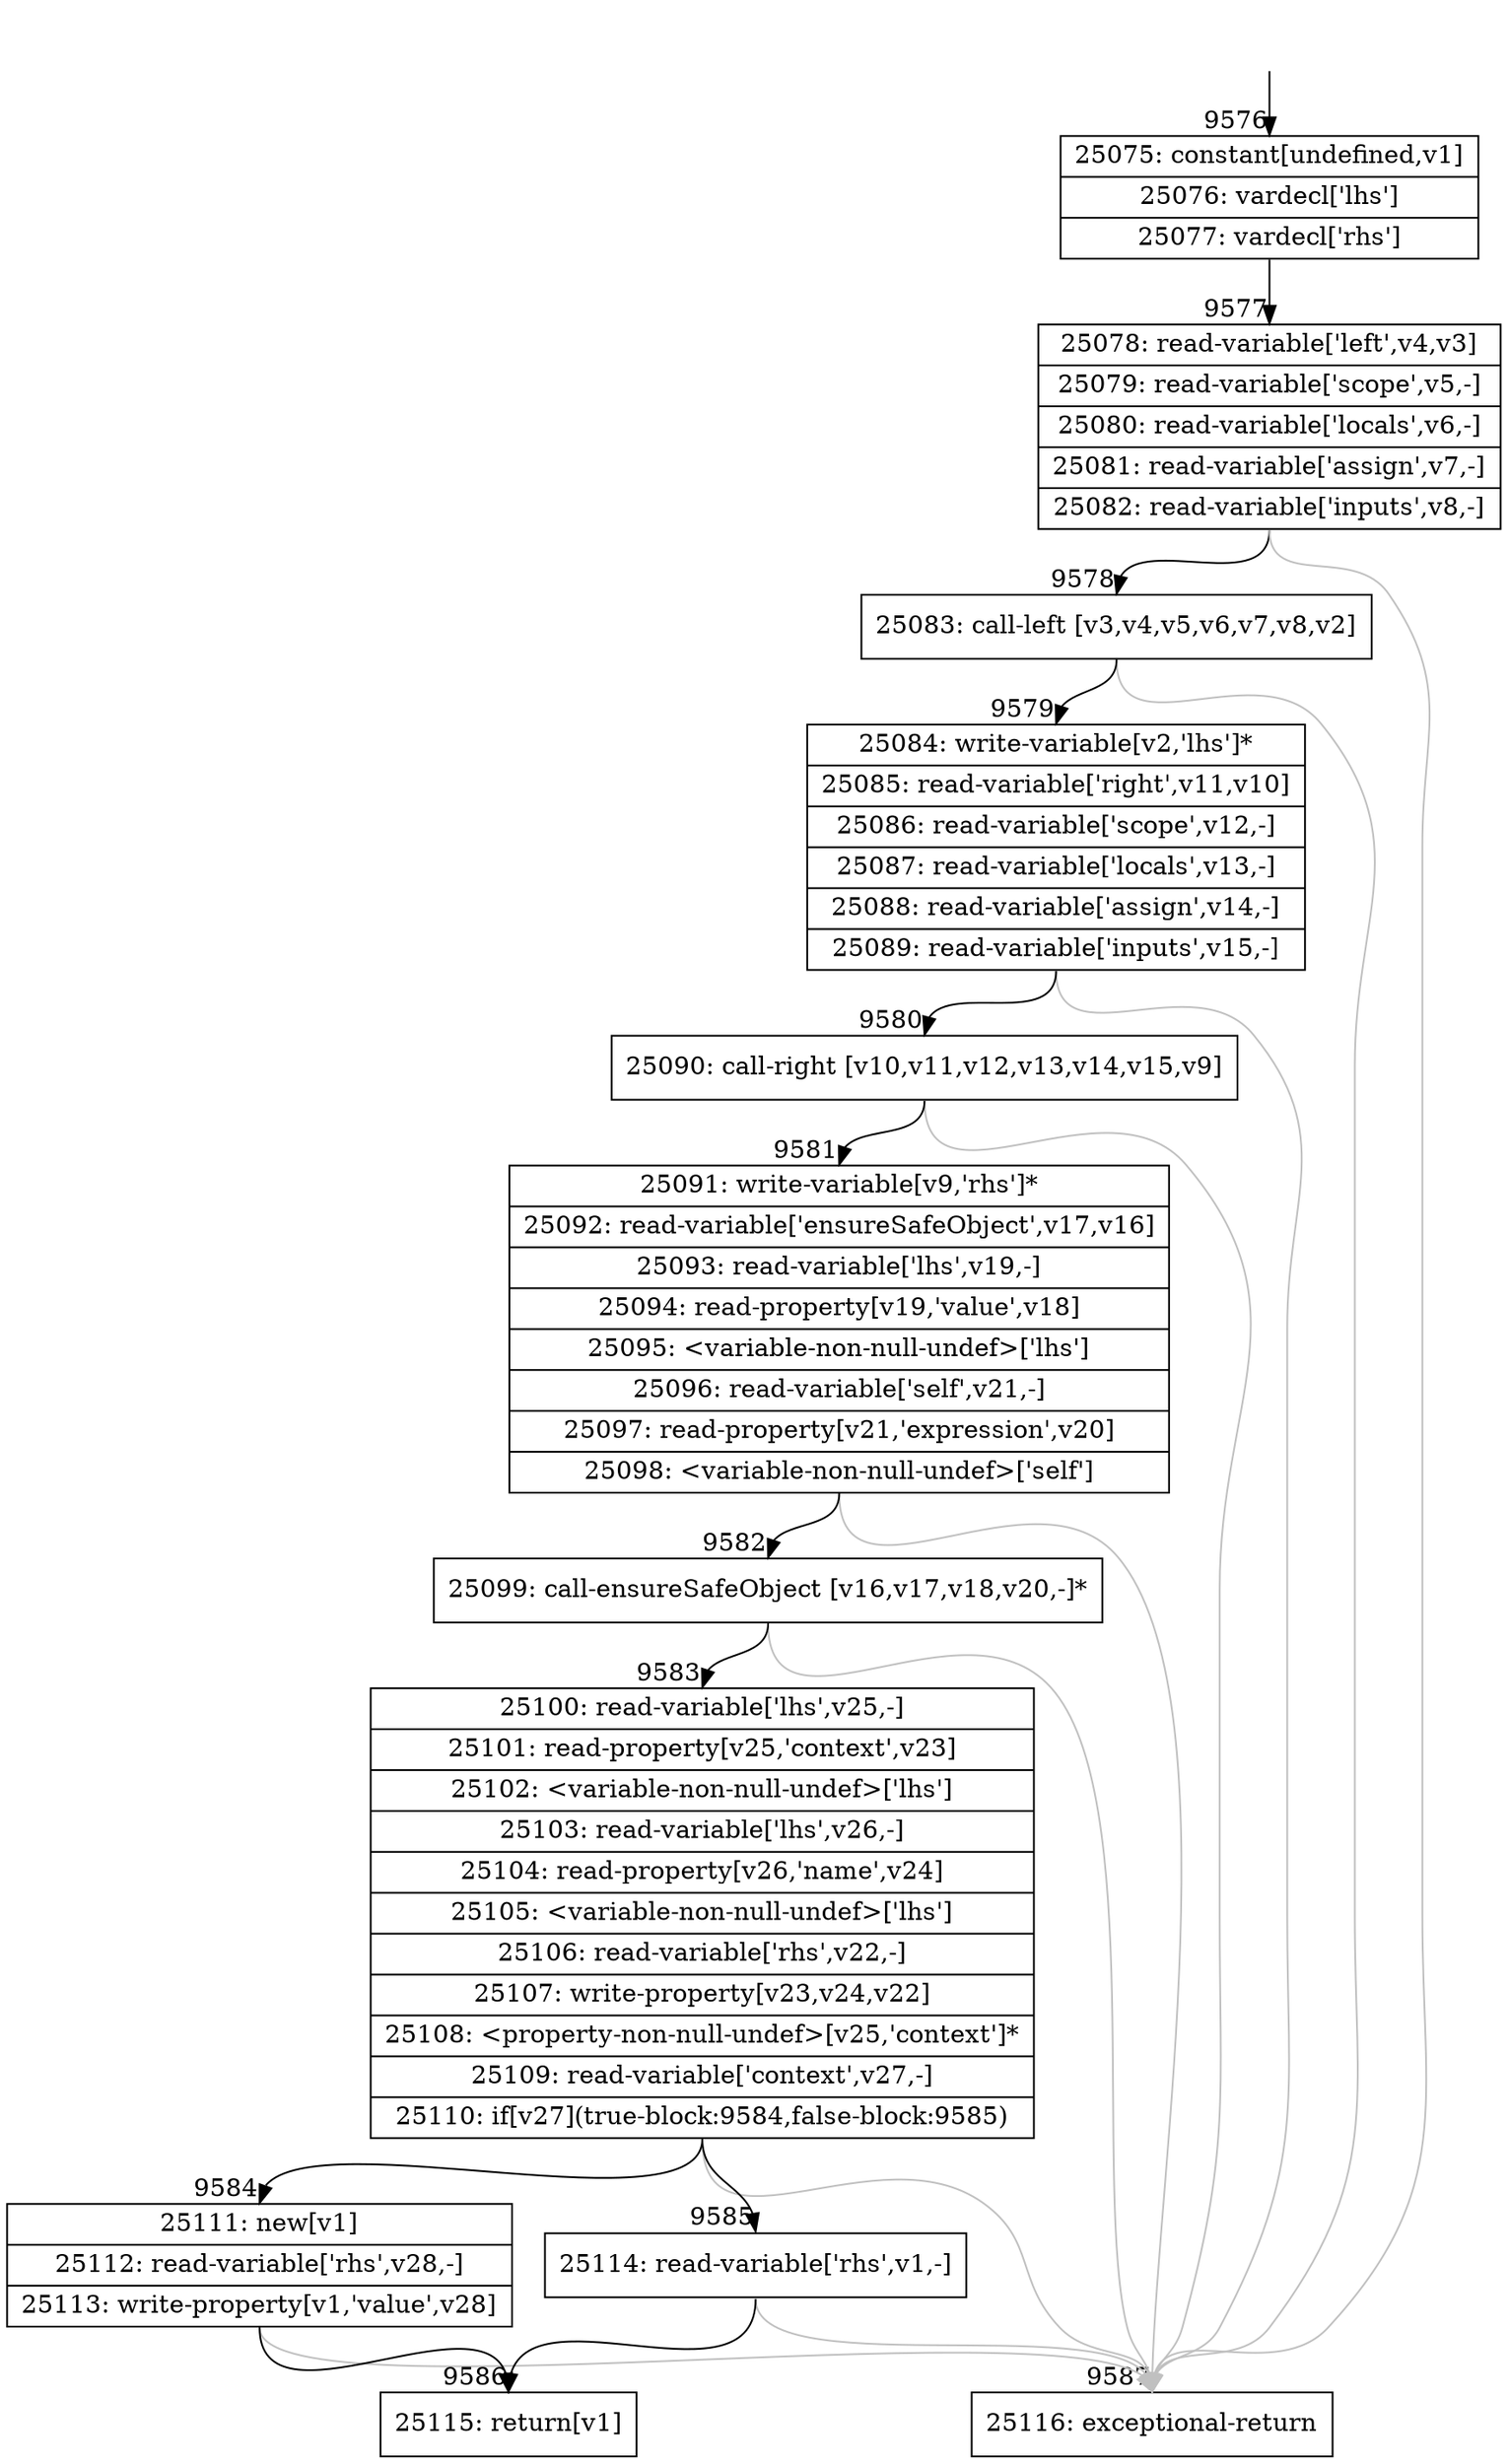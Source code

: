 digraph {
rankdir="TD"
BB_entry708[shape=none,label=""];
BB_entry708 -> BB9576 [tailport=s, headport=n, headlabel="    9576"]
BB9576 [shape=record label="{25075: constant[undefined,v1]|25076: vardecl['lhs']|25077: vardecl['rhs']}" ] 
BB9576 -> BB9577 [tailport=s, headport=n, headlabel="      9577"]
BB9577 [shape=record label="{25078: read-variable['left',v4,v3]|25079: read-variable['scope',v5,-]|25080: read-variable['locals',v6,-]|25081: read-variable['assign',v7,-]|25082: read-variable['inputs',v8,-]}" ] 
BB9577 -> BB9578 [tailport=s, headport=n, headlabel="      9578"]
BB9577 -> BB9587 [tailport=s, headport=n, color=gray, headlabel="      9587"]
BB9578 [shape=record label="{25083: call-left [v3,v4,v5,v6,v7,v8,v2]}" ] 
BB9578 -> BB9579 [tailport=s, headport=n, headlabel="      9579"]
BB9578 -> BB9587 [tailport=s, headport=n, color=gray]
BB9579 [shape=record label="{25084: write-variable[v2,'lhs']*|25085: read-variable['right',v11,v10]|25086: read-variable['scope',v12,-]|25087: read-variable['locals',v13,-]|25088: read-variable['assign',v14,-]|25089: read-variable['inputs',v15,-]}" ] 
BB9579 -> BB9580 [tailport=s, headport=n, headlabel="      9580"]
BB9579 -> BB9587 [tailport=s, headport=n, color=gray]
BB9580 [shape=record label="{25090: call-right [v10,v11,v12,v13,v14,v15,v9]}" ] 
BB9580 -> BB9581 [tailport=s, headport=n, headlabel="      9581"]
BB9580 -> BB9587 [tailport=s, headport=n, color=gray]
BB9581 [shape=record label="{25091: write-variable[v9,'rhs']*|25092: read-variable['ensureSafeObject',v17,v16]|25093: read-variable['lhs',v19,-]|25094: read-property[v19,'value',v18]|25095: \<variable-non-null-undef\>['lhs']|25096: read-variable['self',v21,-]|25097: read-property[v21,'expression',v20]|25098: \<variable-non-null-undef\>['self']}" ] 
BB9581 -> BB9582 [tailport=s, headport=n, headlabel="      9582"]
BB9581 -> BB9587 [tailport=s, headport=n, color=gray]
BB9582 [shape=record label="{25099: call-ensureSafeObject [v16,v17,v18,v20,-]*}" ] 
BB9582 -> BB9583 [tailport=s, headport=n, headlabel="      9583"]
BB9582 -> BB9587 [tailport=s, headport=n, color=gray]
BB9583 [shape=record label="{25100: read-variable['lhs',v25,-]|25101: read-property[v25,'context',v23]|25102: \<variable-non-null-undef\>['lhs']|25103: read-variable['lhs',v26,-]|25104: read-property[v26,'name',v24]|25105: \<variable-non-null-undef\>['lhs']|25106: read-variable['rhs',v22,-]|25107: write-property[v23,v24,v22]|25108: \<property-non-null-undef\>[v25,'context']*|25109: read-variable['context',v27,-]|25110: if[v27](true-block:9584,false-block:9585)}" ] 
BB9583 -> BB9584 [tailport=s, headport=n, headlabel="      9584"]
BB9583 -> BB9585 [tailport=s, headport=n, headlabel="      9585"]
BB9583 -> BB9587 [tailport=s, headport=n, color=gray]
BB9584 [shape=record label="{25111: new[v1]|25112: read-variable['rhs',v28,-]|25113: write-property[v1,'value',v28]}" ] 
BB9584 -> BB9586 [tailport=s, headport=n, headlabel="      9586"]
BB9584 -> BB9587 [tailport=s, headport=n, color=gray]
BB9585 [shape=record label="{25114: read-variable['rhs',v1,-]}" ] 
BB9585 -> BB9586 [tailport=s, headport=n]
BB9585 -> BB9587 [tailport=s, headport=n, color=gray]
BB9586 [shape=record label="{25115: return[v1]}" ] 
BB9587 [shape=record label="{25116: exceptional-return}" ] 
//#$~ 13700
}
